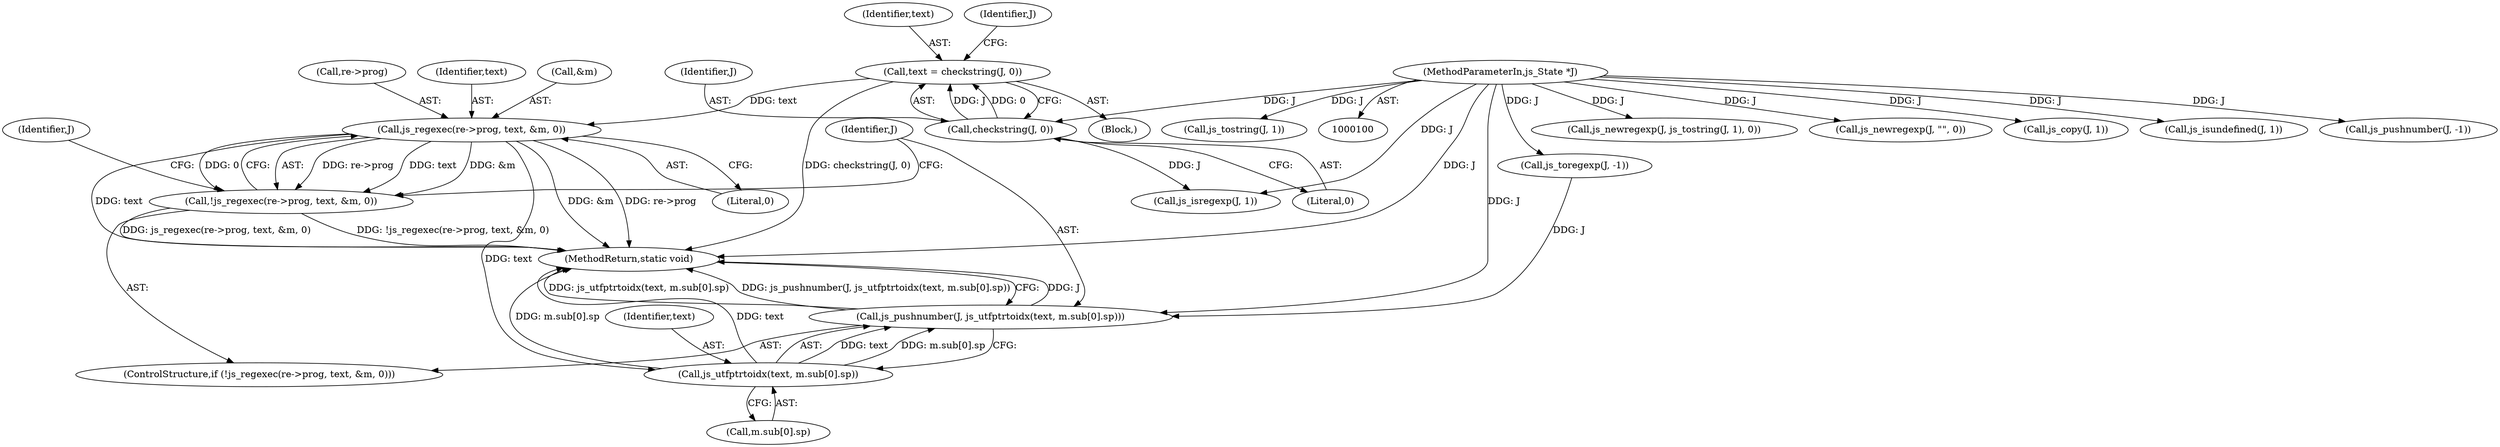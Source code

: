 digraph "0_mujs_00d4606c3baf813b7b1c176823b2729bf51002a2_3@pointer" {
"1000106" [label="(Call,text = checkstring(J, 0))"];
"1000108" [label="(Call,checkstring(J, 0))"];
"1000101" [label="(MethodParameterIn,js_State *J)"];
"1000142" [label="(Call,js_regexec(re->prog, text, &m, 0))"];
"1000141" [label="(Call,!js_regexec(re->prog, text, &m, 0))"];
"1000152" [label="(Call,js_utfptrtoidx(text, m.sub[0].sp))"];
"1000150" [label="(Call,js_pushnumber(J, js_utfptrtoidx(text, m.sub[0].sp)))"];
"1000143" [label="(Call,re->prog)"];
"1000128" [label="(Call,js_newregexp(J, js_tostring(J, 1), 0))"];
"1000150" [label="(Call,js_pushnumber(J, js_utfptrtoidx(text, m.sub[0].sp)))"];
"1000141" [label="(Call,!js_regexec(re->prog, text, &m, 0))"];
"1000123" [label="(Call,js_newregexp(J, \"\", 0))"];
"1000152" [label="(Call,js_utfptrtoidx(text, m.sub[0].sp))"];
"1000166" [label="(MethodReturn,static void)"];
"1000115" [label="(Call,js_copy(J, 1))"];
"1000142" [label="(Call,js_regexec(re->prog, text, &m, 0))"];
"1000120" [label="(Call,js_isundefined(J, 1))"];
"1000110" [label="(Literal,0)"];
"1000162" [label="(Call,js_pushnumber(J, -1))"];
"1000140" [label="(ControlStructure,if (!js_regexec(re->prog, text, &m, 0)))"];
"1000108" [label="(Call,checkstring(J, 0))"];
"1000130" [label="(Call,js_tostring(J, 1))"];
"1000107" [label="(Identifier,text)"];
"1000146" [label="(Identifier,text)"];
"1000106" [label="(Call,text = checkstring(J, 0))"];
"1000112" [label="(Call,js_isregexp(J, 1))"];
"1000101" [label="(MethodParameterIn,js_State *J)"];
"1000102" [label="(Block,)"];
"1000113" [label="(Identifier,J)"];
"1000149" [label="(Literal,0)"];
"1000163" [label="(Identifier,J)"];
"1000109" [label="(Identifier,J)"];
"1000153" [label="(Identifier,text)"];
"1000154" [label="(Call,m.sub[0].sp)"];
"1000147" [label="(Call,&m)"];
"1000151" [label="(Identifier,J)"];
"1000136" [label="(Call,js_toregexp(J, -1))"];
"1000106" -> "1000102"  [label="AST: "];
"1000106" -> "1000108"  [label="CFG: "];
"1000107" -> "1000106"  [label="AST: "];
"1000108" -> "1000106"  [label="AST: "];
"1000113" -> "1000106"  [label="CFG: "];
"1000106" -> "1000166"  [label="DDG: checkstring(J, 0)"];
"1000108" -> "1000106"  [label="DDG: J"];
"1000108" -> "1000106"  [label="DDG: 0"];
"1000106" -> "1000142"  [label="DDG: text"];
"1000108" -> "1000110"  [label="CFG: "];
"1000109" -> "1000108"  [label="AST: "];
"1000110" -> "1000108"  [label="AST: "];
"1000101" -> "1000108"  [label="DDG: J"];
"1000108" -> "1000112"  [label="DDG: J"];
"1000101" -> "1000100"  [label="AST: "];
"1000101" -> "1000166"  [label="DDG: J"];
"1000101" -> "1000112"  [label="DDG: J"];
"1000101" -> "1000115"  [label="DDG: J"];
"1000101" -> "1000120"  [label="DDG: J"];
"1000101" -> "1000123"  [label="DDG: J"];
"1000101" -> "1000128"  [label="DDG: J"];
"1000101" -> "1000130"  [label="DDG: J"];
"1000101" -> "1000136"  [label="DDG: J"];
"1000101" -> "1000150"  [label="DDG: J"];
"1000101" -> "1000162"  [label="DDG: J"];
"1000142" -> "1000141"  [label="AST: "];
"1000142" -> "1000149"  [label="CFG: "];
"1000143" -> "1000142"  [label="AST: "];
"1000146" -> "1000142"  [label="AST: "];
"1000147" -> "1000142"  [label="AST: "];
"1000149" -> "1000142"  [label="AST: "];
"1000141" -> "1000142"  [label="CFG: "];
"1000142" -> "1000166"  [label="DDG: &m"];
"1000142" -> "1000166"  [label="DDG: re->prog"];
"1000142" -> "1000166"  [label="DDG: text"];
"1000142" -> "1000141"  [label="DDG: re->prog"];
"1000142" -> "1000141"  [label="DDG: text"];
"1000142" -> "1000141"  [label="DDG: &m"];
"1000142" -> "1000141"  [label="DDG: 0"];
"1000142" -> "1000152"  [label="DDG: text"];
"1000141" -> "1000140"  [label="AST: "];
"1000151" -> "1000141"  [label="CFG: "];
"1000163" -> "1000141"  [label="CFG: "];
"1000141" -> "1000166"  [label="DDG: js_regexec(re->prog, text, &m, 0)"];
"1000141" -> "1000166"  [label="DDG: !js_regexec(re->prog, text, &m, 0)"];
"1000152" -> "1000150"  [label="AST: "];
"1000152" -> "1000154"  [label="CFG: "];
"1000153" -> "1000152"  [label="AST: "];
"1000154" -> "1000152"  [label="AST: "];
"1000150" -> "1000152"  [label="CFG: "];
"1000152" -> "1000166"  [label="DDG: text"];
"1000152" -> "1000166"  [label="DDG: m.sub[0].sp"];
"1000152" -> "1000150"  [label="DDG: text"];
"1000152" -> "1000150"  [label="DDG: m.sub[0].sp"];
"1000150" -> "1000140"  [label="AST: "];
"1000151" -> "1000150"  [label="AST: "];
"1000166" -> "1000150"  [label="CFG: "];
"1000150" -> "1000166"  [label="DDG: J"];
"1000150" -> "1000166"  [label="DDG: js_utfptrtoidx(text, m.sub[0].sp)"];
"1000150" -> "1000166"  [label="DDG: js_pushnumber(J, js_utfptrtoidx(text, m.sub[0].sp))"];
"1000136" -> "1000150"  [label="DDG: J"];
}
